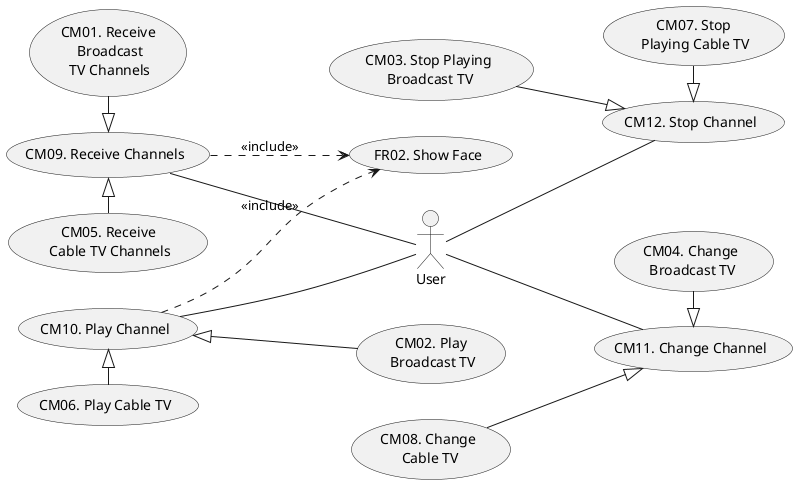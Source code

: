 @startuml
skinparam shadowing false
left to right direction
skinparam backgroundcolor transparent

' Channel Management -> CM
(CM01. Receive\n Broadcast\n TV Channels) as CM01
(CM02. Play\n Broadcast TV) as CM02
(CM03. Stop Playing\n Broadcast TV) as CM03
(CM04. Change\n Broadcast TV) as CM04
(CM05. Receive\n Cable TV Channels) as CM05
(CM06. Play Cable TV) as CM06
(CM07. Stop\n Playing Cable TV) as CM07
(CM08. Change\n Cable TV) as CM08
(CM09. Receive Channels) as CM09
(CM10. Play Channel) as CM10
(CM11. Change Channel) as CM11
(CM12. Stop Channel) as CM12

(FR02. Show Face) as FR02

CM09 -- :User:
CM01 -|> CM09
CM09 ..> FR02 : <<include>>
CM10 -- :User:
CM10 <|-- CM02
CM10 ..> FR02 : <<include>>

CM03 --|> CM12
CM07 -|> CM12
:User: -- CM12

:User: -- CM11
CM04 -|> CM11
CM09 <|- CM05
CM10 <|- CM06
CM08 --|> CM11

@enduml